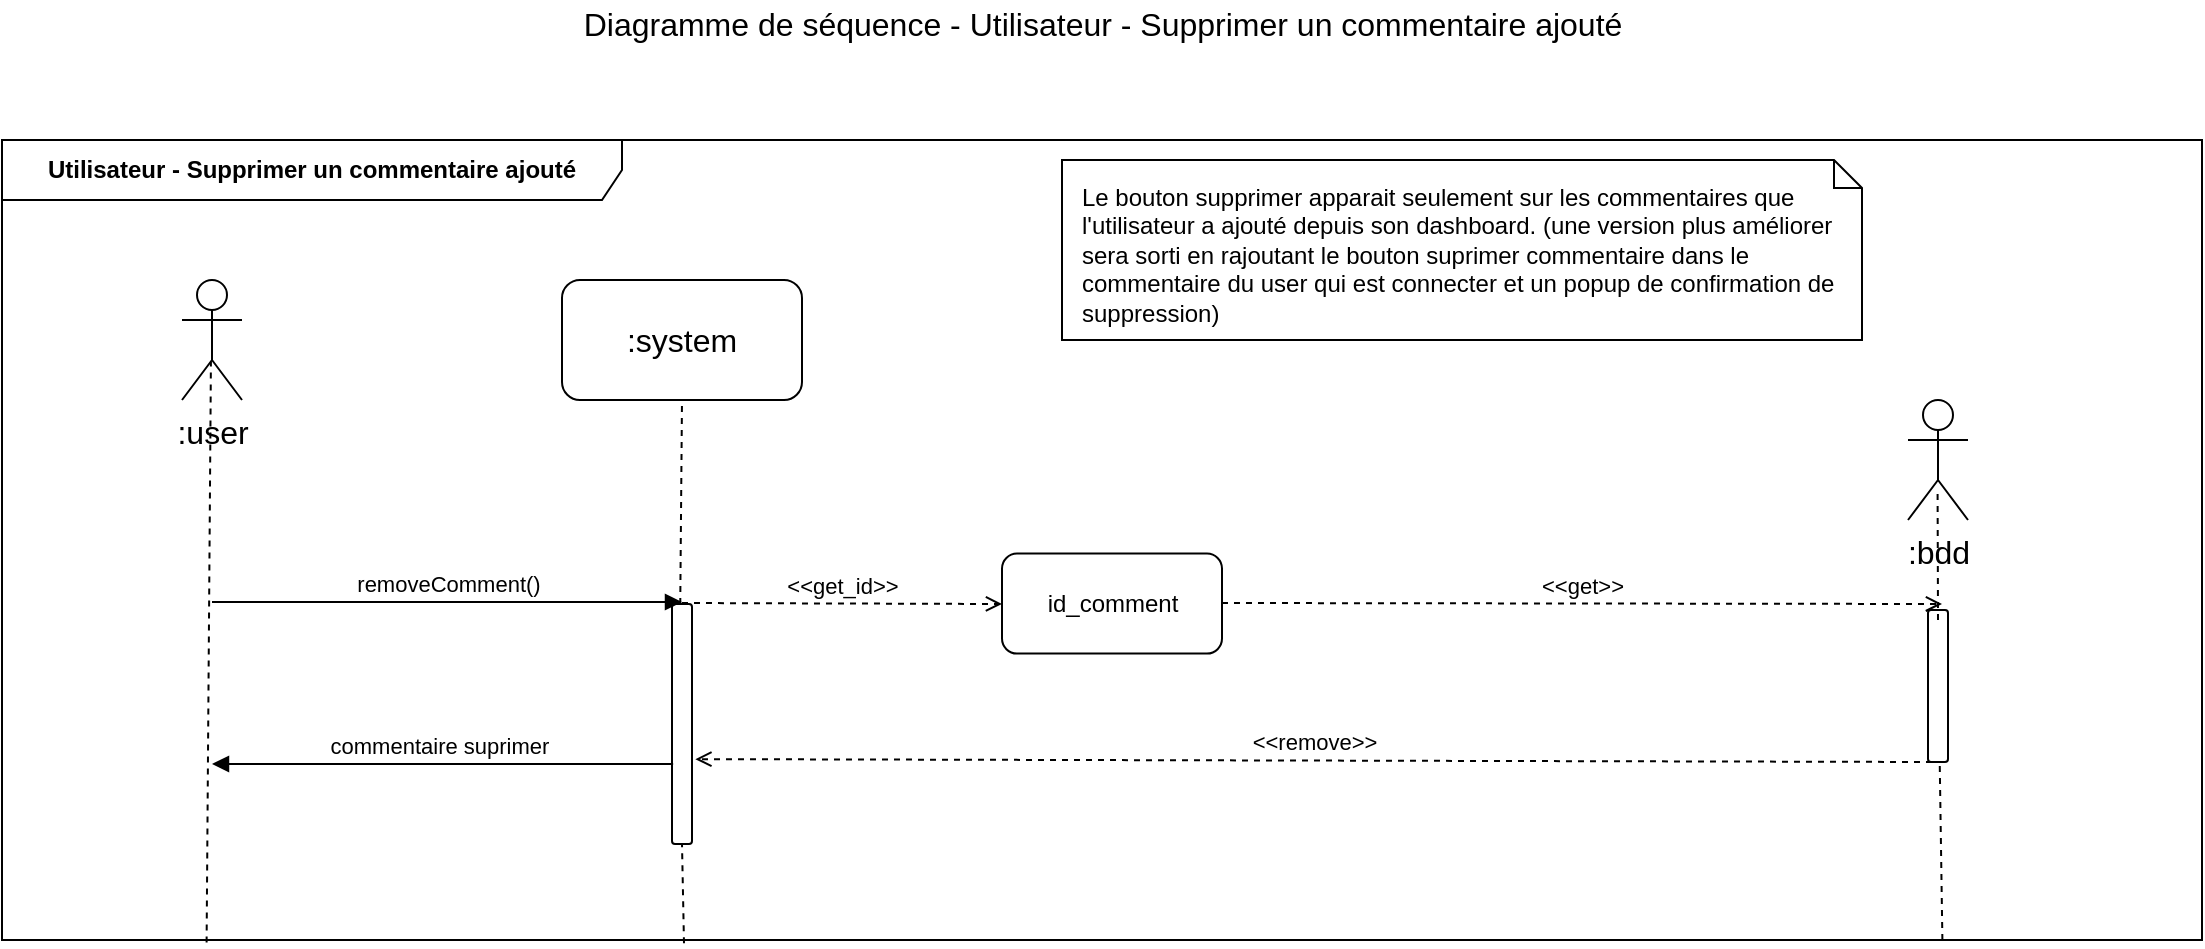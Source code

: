 <mxfile version="17.2.4" type="device"><diagram id="7cF74wynMOuc3sHzpEAL" name="Page-1"><mxGraphModel dx="1102" dy="865" grid="1" gridSize="10" guides="1" tooltips="1" connect="1" arrows="1" fold="1" page="1" pageScale="1" pageWidth="1169" pageHeight="827" math="0" shadow="0"><root><mxCell id="0"/><mxCell id="1" parent="0"/><mxCell id="TDG2C1Fy_PS8S1hfHQ3F-1" value="Utilisateur - Supprimer un commentaire ajouté" style="shape=umlFrame;whiteSpace=wrap;html=1;width=310;height=30;fontStyle=1;labelBackgroundColor=#ffffff;labelBorderColor=none;gradientColor=none;swimlaneFillColor=none;shadow=0;strokeColor=#000000;" parent="1" vertex="1"><mxGeometry x="60" y="140" width="1100" height="400" as="geometry"/></mxCell><mxCell id="TDG2C1Fy_PS8S1hfHQ3F-7" value=":bdd" style="shape=umlActor;verticalLabelPosition=bottom;labelBackgroundColor=#ffffff;verticalAlign=top;html=1;shadow=0;strokeColor=#000000;gradientColor=none;fontSize=16;align=center;" parent="TDG2C1Fy_PS8S1hfHQ3F-1" vertex="1"><mxGeometry x="953" y="130" width="30" height="60" as="geometry"/></mxCell><mxCell id="TDG2C1Fy_PS8S1hfHQ3F-2" value="Diagramme de séquence - Utilisateur - Supprimer un commentaire ajouté" style="text;html=1;resizable=0;points=[];autosize=1;align=center;verticalAlign=top;spacingTop=-4;fontSize=16;" parent="1" vertex="1"><mxGeometry x="345" y="70" width="530" height="20" as="geometry"/></mxCell><mxCell id="TDG2C1Fy_PS8S1hfHQ3F-3" value=":user" style="shape=umlActor;verticalLabelPosition=bottom;labelBackgroundColor=#ffffff;verticalAlign=top;html=1;shadow=0;strokeColor=#000000;gradientColor=none;fontSize=16;align=center;" parent="1" vertex="1"><mxGeometry x="150" y="210" width="30" height="60" as="geometry"/></mxCell><mxCell id="TDG2C1Fy_PS8S1hfHQ3F-4" value=":system" style="rounded=1;whiteSpace=wrap;html=1;shadow=0;labelBackgroundColor=#ffffff;strokeColor=#000000;gradientColor=none;fontSize=16;align=center;" parent="1" vertex="1"><mxGeometry x="340" y="210" width="120" height="60" as="geometry"/></mxCell><mxCell id="TDG2C1Fy_PS8S1hfHQ3F-5" value="" style="endArrow=none;dashed=1;html=1;fontSize=16;entryX=0.482;entryY=0.683;entryDx=0;entryDy=0;entryPerimeter=0;exitX=0.093;exitY=1.003;exitDx=0;exitDy=0;exitPerimeter=0;" parent="1" source="TDG2C1Fy_PS8S1hfHQ3F-1" target="TDG2C1Fy_PS8S1hfHQ3F-3" edge="1"><mxGeometry width="50" height="50" relative="1" as="geometry"><mxPoint x="164" y="612" as="sourcePoint"/><mxPoint x="110" y="630" as="targetPoint"/></mxGeometry></mxCell><mxCell id="TDG2C1Fy_PS8S1hfHQ3F-6" value="" style="endArrow=none;dashed=1;html=1;fontSize=16;entryX=0.5;entryY=1;entryDx=0;entryDy=0;exitX=0.31;exitY=1;exitDx=0;exitDy=0;exitPerimeter=0;" parent="1" source="TDG2C1Fy_PS8S1hfHQ3F-10" target="TDG2C1Fy_PS8S1hfHQ3F-4" edge="1"><mxGeometry width="50" height="50" relative="1" as="geometry"><mxPoint x="171.2" y="662.88" as="sourcePoint"/><mxPoint x="400" y="311" as="targetPoint"/></mxGeometry></mxCell><mxCell id="TDG2C1Fy_PS8S1hfHQ3F-8" value="id_comment" style="html=1;gradientColor=none;rounded=1;" parent="1" vertex="1"><mxGeometry x="560" y="346.794" width="110" height="50" as="geometry"/></mxCell><mxCell id="TDG2C1Fy_PS8S1hfHQ3F-9" value="&amp;lt;&amp;lt;get_id&amp;gt;&amp;gt;" style="html=1;verticalAlign=bottom;endArrow=open;fontSize=11;dashed=1;endFill=0;" parent="1" edge="1"><mxGeometry width="80" relative="1" as="geometry"><mxPoint x="400" y="371.5" as="sourcePoint"/><mxPoint x="560" y="372" as="targetPoint"/></mxGeometry></mxCell><mxCell id="TDG2C1Fy_PS8S1hfHQ3F-10" value="" style="html=1;points=[];perimeter=orthogonalPerimeter;rounded=1;gradientColor=none;" parent="1" vertex="1"><mxGeometry x="395" y="372" width="10" height="120" as="geometry"/></mxCell><mxCell id="TDG2C1Fy_PS8S1hfHQ3F-11" value="" style="endArrow=none;dashed=1;html=1;fontSize=16;entryX=0.5;entryY=1;entryDx=0;entryDy=0;exitX=0.31;exitY=1.004;exitDx=0;exitDy=0;exitPerimeter=0;" parent="1" source="TDG2C1Fy_PS8S1hfHQ3F-1" target="TDG2C1Fy_PS8S1hfHQ3F-10" edge="1"><mxGeometry width="50" height="50" relative="1" as="geometry"><mxPoint x="400" y="530" as="sourcePoint"/><mxPoint x="400" y="270" as="targetPoint"/></mxGeometry></mxCell><mxCell id="TDG2C1Fy_PS8S1hfHQ3F-12" value="removeComment()" style="html=1;verticalAlign=bottom;endArrow=block;fontSize=11;" parent="1" edge="1"><mxGeometry width="80" relative="1" as="geometry"><mxPoint x="165" y="371" as="sourcePoint"/><mxPoint x="400" y="371" as="targetPoint"/></mxGeometry></mxCell><mxCell id="TDG2C1Fy_PS8S1hfHQ3F-13" value="" style="endArrow=none;dashed=1;html=1;fontSize=16;entryX=0.556;entryY=0.739;entryDx=0;entryDy=0;entryPerimeter=0;exitX=0.882;exitY=1;exitDx=0;exitDy=0;exitPerimeter=0;" parent="1" source="TDG2C1Fy_PS8S1hfHQ3F-1" target="TDG2C1Fy_PS8S1hfHQ3F-14" edge="1"><mxGeometry width="50" height="50" relative="1" as="geometry"><mxPoint x="1030.2" y="610" as="sourcePoint"/><mxPoint x="1026.68" y="254.34" as="targetPoint"/></mxGeometry></mxCell><mxCell id="TDG2C1Fy_PS8S1hfHQ3F-14" value="" style="html=1;points=[];perimeter=orthogonalPerimeter;rounded=1;gradientColor=none;" parent="1" vertex="1"><mxGeometry x="1023" y="375" width="10" height="76" as="geometry"/></mxCell><mxCell id="TDG2C1Fy_PS8S1hfHQ3F-15" value="&amp;lt;&amp;lt;get&amp;gt;&amp;gt;" style="html=1;verticalAlign=bottom;endArrow=open;fontSize=11;dashed=1;endFill=0;" parent="1" edge="1"><mxGeometry width="80" relative="1" as="geometry"><mxPoint x="670" y="371.5" as="sourcePoint"/><mxPoint x="1030" y="372" as="targetPoint"/></mxGeometry></mxCell><mxCell id="TDG2C1Fy_PS8S1hfHQ3F-16" value="&amp;lt;&amp;lt;remove&amp;gt;&amp;gt;" style="html=1;verticalAlign=bottom;endArrow=open;fontSize=11;dashed=1;endFill=0;entryX=1.168;entryY=0.713;entryDx=0;entryDy=0;entryPerimeter=0;exitX=0.146;exitY=0.999;exitDx=0;exitDy=0;exitPerimeter=0;" parent="1" edge="1"><mxGeometry width="80" relative="1" as="geometry"><mxPoint x="1025" y="451" as="sourcePoint"/><mxPoint x="406.68" y="449.56" as="targetPoint"/></mxGeometry></mxCell><mxCell id="TDG2C1Fy_PS8S1hfHQ3F-17" value="commentaire suprimer&amp;nbsp;" style="html=1;verticalAlign=bottom;endArrow=block;fontSize=11;exitX=0.057;exitY=0.667;exitDx=0;exitDy=0;exitPerimeter=0;" parent="1" source="TDG2C1Fy_PS8S1hfHQ3F-10" edge="1"><mxGeometry width="80" relative="1" as="geometry"><mxPoint x="175" y="381" as="sourcePoint"/><mxPoint x="165" y="452" as="targetPoint"/></mxGeometry></mxCell><mxCell id="TDG2C1Fy_PS8S1hfHQ3F-18" value="" style="endArrow=none;dashed=1;html=1;fontSize=16;entryX=0.493;entryY=0.739;entryDx=0;entryDy=0;entryPerimeter=0;" parent="1" target="TDG2C1Fy_PS8S1hfHQ3F-7" edge="1"><mxGeometry width="50" height="50" relative="1" as="geometry"><mxPoint x="1028" y="380" as="sourcePoint"/><mxPoint x="410" y="280" as="targetPoint"/></mxGeometry></mxCell><mxCell id="TDG2C1Fy_PS8S1hfHQ3F-19" value="Le bouton supprimer apparait seulement sur les commentaires que l'utilisateur a ajouté depuis son dashboard. (une version plus améliorer sera sorti en rajoutant le bouton suprimer commentaire dans le commentaire du user qui est connecter et un popup de confirmation de suppression)" style="shape=note;whiteSpace=wrap;html=1;size=14;verticalAlign=top;align=left;spacingTop=5;rounded=1;gradientColor=none;spacingLeft=8;spacingRight=8;" parent="1" vertex="1"><mxGeometry x="590" y="150" width="400" height="90" as="geometry"/></mxCell></root></mxGraphModel></diagram></mxfile>